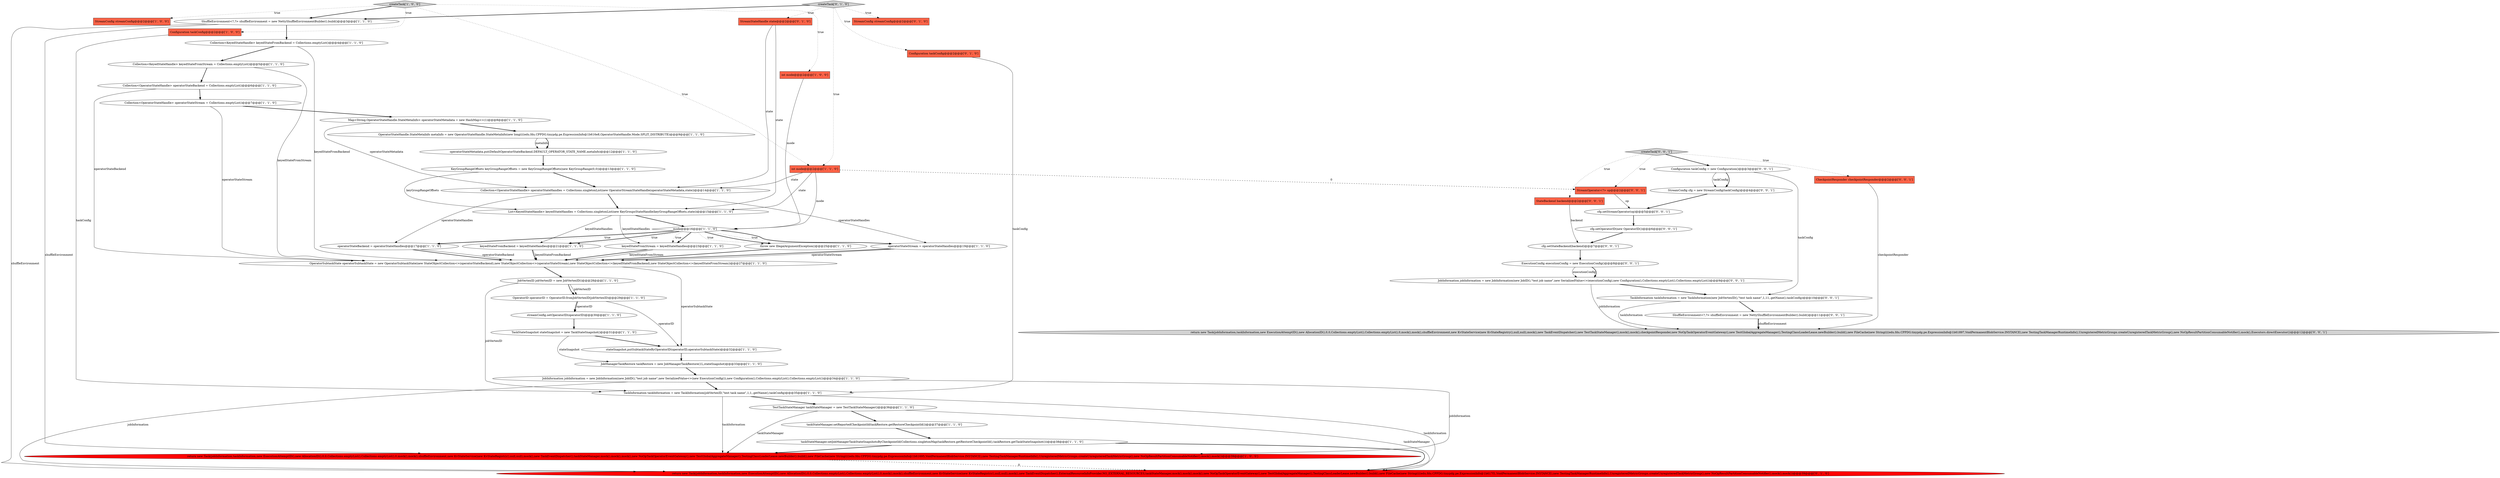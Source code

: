 digraph {
37 [style = filled, label = "StreamStateHandle state@@@2@@@['0', '1', '0']", fillcolor = tomato, shape = box image = "AAA0AAABBB2BBB"];
34 [style = filled, label = "throw new IllegalArgumentException()@@@25@@@['1', '1', '0']", fillcolor = white, shape = ellipse image = "AAA0AAABBB1BBB"];
6 [style = filled, label = "Map<String,OperatorStateHandle.StateMetaInfo> operatorStateMetadata = new HashMap<>(1)@@@8@@@['1', '1', '0']", fillcolor = white, shape = ellipse image = "AAA0AAABBB1BBB"];
40 [style = filled, label = "JobInformation jobInformation = new JobInformation(new JobID(),\"test job name\",new SerializedValue<>(executionConfig),new Configuration(),Collections.emptyList(),Collections.emptyList())@@@9@@@['0', '0', '1']", fillcolor = white, shape = ellipse image = "AAA0AAABBB3BBB"];
19 [style = filled, label = "operatorStateStream = operatorStateHandles@@@19@@@['1', '1', '0']", fillcolor = white, shape = ellipse image = "AAA0AAABBB1BBB"];
7 [style = filled, label = "taskStateManager.setJobManagerTaskStateSnapshotsByCheckpointId(Collections.singletonMap(taskRestore.getRestoreCheckpointId(),taskRestore.getTaskStateSnapshot()))@@@38@@@['1', '1', '0']", fillcolor = white, shape = ellipse image = "AAA0AAABBB1BBB"];
22 [style = filled, label = "OperatorStateHandle.StateMetaInfo metaInfo = new OperatorStateHandle.StateMetaInfo(new long((((edu.fdu.CPPDG.tinypdg.pe.ExpressionInfo@1b616e8,OperatorStateHandle.Mode.SPLIT_DISTRIBUTE)@@@9@@@['1', '1', '0']", fillcolor = white, shape = ellipse image = "AAA0AAABBB1BBB"];
9 [style = filled, label = "Configuration taskConfig@@@2@@@['1', '0', '0']", fillcolor = tomato, shape = box image = "AAA0AAABBB1BBB"];
26 [style = filled, label = "Collection<KeyedStateHandle> keyedStateFromStream = Collections.emptyList()@@@5@@@['1', '1', '0']", fillcolor = white, shape = ellipse image = "AAA0AAABBB1BBB"];
8 [style = filled, label = "JobVertexID jobVertexID = new JobVertexID()@@@28@@@['1', '1', '0']", fillcolor = white, shape = ellipse image = "AAA0AAABBB1BBB"];
43 [style = filled, label = "return new Task(jobInformation,taskInformation,new ExecutionAttemptID(),new AllocationID(),0,0,Collections.emptyList(),Collections.emptyList(),0,mock(),mock(),shuffleEnvironment,new KvStateService(new KvStateRegistry(),null,null),mock(),new TaskEventDispatcher(),new TestTaskStateManager(),mock(),mock(),checkpointResponder,new NoOpTaskOperatorEventGateway(),new TestGlobalAggregateManager(),TestingClassLoaderLease.newBuilder().build(),new FileCache(new String((((edu.fdu.CPPDG.tinypdg.pe.ExpressionInfo@1b61897,VoidPermanentBlobService.INSTANCE),new TestingTaskManagerRuntimeInfo(),UnregisteredMetricGroups.createUnregisteredTaskMetricGroup(),new NoOpResultPartitionConsumableNotifier(),mock(),Executors.directExecutor())@@@12@@@['0', '0', '1']", fillcolor = lightgray, shape = ellipse image = "AAA0AAABBB3BBB"];
47 [style = filled, label = "createTask['0', '0', '1']", fillcolor = lightgray, shape = diamond image = "AAA0AAABBB3BBB"];
51 [style = filled, label = "ExecutionConfig executionConfig = new ExecutionConfig()@@@8@@@['0', '0', '1']", fillcolor = white, shape = ellipse image = "AAA0AAABBB3BBB"];
20 [style = filled, label = "OperatorID operatorID = OperatorID.fromJobVertexID(jobVertexID)@@@29@@@['1', '1', '0']", fillcolor = white, shape = ellipse image = "AAA0AAABBB1BBB"];
15 [style = filled, label = "KeyGroupRangeOffsets keyGroupRangeOffsets = new KeyGroupRangeOffsets(new KeyGroupRange(0,0))@@@13@@@['1', '1', '0']", fillcolor = white, shape = ellipse image = "AAA0AAABBB1BBB"];
49 [style = filled, label = "Configuration taskConfig = new Configuration()@@@3@@@['0', '0', '1']", fillcolor = white, shape = ellipse image = "AAA0AAABBB3BBB"];
41 [style = filled, label = "TaskInformation taskInformation = new TaskInformation(new JobVertexID(),\"test task name\",1,11,.getName(),taskConfig)@@@10@@@['0', '0', '1']", fillcolor = white, shape = ellipse image = "AAA0AAABBB3BBB"];
3 [style = filled, label = "StreamConfig streamConfig@@@2@@@['1', '0', '0']", fillcolor = tomato, shape = box image = "AAA0AAABBB1BBB"];
24 [style = filled, label = "JobManagerTaskRestore taskRestore = new JobManagerTaskRestore(1L,stateSnapshot)@@@33@@@['1', '1', '0']", fillcolor = white, shape = ellipse image = "AAA0AAABBB1BBB"];
52 [style = filled, label = "StreamConfig cfg = new StreamConfig(taskConfig)@@@4@@@['0', '0', '1']", fillcolor = white, shape = ellipse image = "AAA0AAABBB3BBB"];
21 [style = filled, label = "int mode@@@2@@@['1', '1', '0']", fillcolor = tomato, shape = box image = "AAA0AAABBB1BBB"];
12 [style = filled, label = "OperatorSubtaskState operatorSubtaskState = new OperatorSubtaskState(new StateObjectCollection<>(operatorStateBackend),new StateObjectCollection<>(operatorStateStream),new StateObjectCollection<>(keyedStateFromBackend),new StateObjectCollection<>(keyedStateFromStream))@@@27@@@['1', '1', '0']", fillcolor = white, shape = ellipse image = "AAA0AAABBB1BBB"];
14 [style = filled, label = "stateSnapshot.putSubtaskStateByOperatorID(operatorID,operatorSubtaskState)@@@32@@@['1', '1', '0']", fillcolor = white, shape = ellipse image = "AAA0AAABBB1BBB"];
48 [style = filled, label = "CheckpointResponder checkpointResponder@@@2@@@['0', '0', '1']", fillcolor = tomato, shape = box image = "AAA0AAABBB3BBB"];
29 [style = filled, label = "operatorStateMetadata.put(DefaultOperatorStateBackend.DEFAULT_OPERATOR_STATE_NAME,metaInfo)@@@12@@@['1', '1', '0']", fillcolor = white, shape = ellipse image = "AAA0AAABBB1BBB"];
33 [style = filled, label = "Collection<OperatorStateHandle> operatorStateStream = Collections.emptyList()@@@7@@@['1', '1', '0']", fillcolor = white, shape = ellipse image = "AAA0AAABBB1BBB"];
11 [style = filled, label = "TaskStateSnapshot stateSnapshot = new TaskStateSnapshot()@@@31@@@['1', '1', '0']", fillcolor = white, shape = ellipse image = "AAA0AAABBB1BBB"];
38 [style = filled, label = "Configuration taskConfig@@@2@@@['0', '1', '0']", fillcolor = tomato, shape = box image = "AAA0AAABBB2BBB"];
53 [style = filled, label = "cfg.setStateBackend(backend)@@@7@@@['0', '0', '1']", fillcolor = white, shape = ellipse image = "AAA0AAABBB3BBB"];
30 [style = filled, label = "streamConfig.setOperatorID(operatorID)@@@30@@@['1', '1', '0']", fillcolor = white, shape = ellipse image = "AAA0AAABBB1BBB"];
17 [style = filled, label = "mode@@@16@@@['1', '1', '0']", fillcolor = white, shape = diamond image = "AAA0AAABBB1BBB"];
0 [style = filled, label = "Collection<KeyedStateHandle> keyedStateFromBackend = Collections.emptyList()@@@4@@@['1', '1', '0']", fillcolor = white, shape = ellipse image = "AAA0AAABBB1BBB"];
35 [style = filled, label = "return new Task(jobInformation,taskInformation,new ExecutionAttemptID(),new AllocationID(),0,0,Collections.emptyList(),Collections.emptyList(),0,mock(),mock(),shuffleEnvironment,new KvStateService(new KvStateRegistry(),null,null),mock(),new TaskEventDispatcher(),ExternalResourceInfoProvider.NO_EXTERNAL_RESOURCES,taskStateManager,mock(),mock(),mock(),new NoOpTaskOperatorEventGateway(),new TestGlobalAggregateManager(),TestingClassLoaderLease.newBuilder().build(),new FileCache(new String((((edu.fdu.CPPDG.tinypdg.pe.ExpressionInfo@1b617f1,VoidPermanentBlobService.INSTANCE),new TestingTaskManagerRuntimeInfo(),UnregisteredMetricGroups.createUnregisteredTaskMetricGroup(),new NoOpResultPartitionConsumableNotifier(),mock(),mock())@@@39@@@['0', '1', '0']", fillcolor = red, shape = ellipse image = "AAA1AAABBB2BBB"];
28 [style = filled, label = "createTask['1', '0', '0']", fillcolor = lightgray, shape = diamond image = "AAA0AAABBB1BBB"];
44 [style = filled, label = "cfg.setOperatorID(new OperatorID())@@@6@@@['0', '0', '1']", fillcolor = white, shape = ellipse image = "AAA0AAABBB3BBB"];
18 [style = filled, label = "TestTaskStateManager taskStateManager = new TestTaskStateManager()@@@36@@@['1', '1', '0']", fillcolor = white, shape = ellipse image = "AAA0AAABBB1BBB"];
45 [style = filled, label = "StateBackend backend@@@2@@@['0', '0', '1']", fillcolor = tomato, shape = box image = "AAA0AAABBB3BBB"];
50 [style = filled, label = "StreamOperator<?> op@@@2@@@['0', '0', '1']", fillcolor = tomato, shape = box image = "AAA0AAABBB3BBB"];
1 [style = filled, label = "Collection<OperatorStateHandle> operatorStateBackend = Collections.emptyList()@@@6@@@['1', '1', '0']", fillcolor = white, shape = ellipse image = "AAA0AAABBB1BBB"];
4 [style = filled, label = "List<KeyedStateHandle> keyedStateHandles = Collections.singletonList(new KeyGroupsStateHandle(keyGroupRangeOffsets,state))@@@15@@@['1', '1', '0']", fillcolor = white, shape = ellipse image = "AAA0AAABBB1BBB"];
16 [style = filled, label = "ShuffleEnvironment<?,?> shuffleEnvironment = new NettyShuffleEnvironmentBuilder().build()@@@3@@@['1', '1', '0']", fillcolor = white, shape = ellipse image = "AAA0AAABBB1BBB"];
46 [style = filled, label = "cfg.setStreamOperator(op)@@@5@@@['0', '0', '1']", fillcolor = white, shape = ellipse image = "AAA0AAABBB3BBB"];
2 [style = filled, label = "Collection<OperatorStateHandle> operatorStateHandles = Collections.singletonList(new OperatorStreamStateHandle(operatorStateMetadata,state))@@@14@@@['1', '1', '0']", fillcolor = white, shape = ellipse image = "AAA0AAABBB1BBB"];
13 [style = filled, label = "keyedStateFromBackend = keyedStateHandles@@@21@@@['1', '1', '0']", fillcolor = white, shape = ellipse image = "AAA0AAABBB1BBB"];
10 [style = filled, label = "taskStateManager.setReportedCheckpointId(taskRestore.getRestoreCheckpointId())@@@37@@@['1', '1', '0']", fillcolor = white, shape = ellipse image = "AAA0AAABBB1BBB"];
31 [style = filled, label = "keyedStateFromStream = keyedStateHandles@@@23@@@['1', '1', '0']", fillcolor = white, shape = ellipse image = "AAA0AAABBB1BBB"];
32 [style = filled, label = "operatorStateBackend = operatorStateHandles@@@17@@@['1', '1', '0']", fillcolor = white, shape = ellipse image = "AAA0AAABBB1BBB"];
36 [style = filled, label = "StreamConfig streamConfig@@@2@@@['0', '1', '0']", fillcolor = tomato, shape = box image = "AAA0AAABBB2BBB"];
27 [style = filled, label = "JobInformation jobInformation = new JobInformation(new JobID(),\"test job name\",new SerializedValue<>(new ExecutionConfig()),new Configuration(),Collections.emptyList(),Collections.emptyList())@@@34@@@['1', '1', '0']", fillcolor = white, shape = ellipse image = "AAA0AAABBB1BBB"];
25 [style = filled, label = "TaskInformation taskInformation = new TaskInformation(jobVertexID,\"test task name\",1,1,.getName(),taskConfig)@@@35@@@['1', '1', '0']", fillcolor = white, shape = ellipse image = "AAA0AAABBB1BBB"];
39 [style = filled, label = "createTask['0', '1', '0']", fillcolor = lightgray, shape = diamond image = "AAA0AAABBB2BBB"];
42 [style = filled, label = "ShuffleEnvironment<?,?> shuffleEnvironment = new NettyShuffleEnvironmentBuilder().build()@@@11@@@['0', '0', '1']", fillcolor = white, shape = ellipse image = "AAA0AAABBB3BBB"];
5 [style = filled, label = "int mode@@@2@@@['1', '0', '0']", fillcolor = tomato, shape = box image = "AAA0AAABBB1BBB"];
23 [style = filled, label = "return new Task(jobInformation,taskInformation,new ExecutionAttemptID(),new AllocationID(),0,0,Collections.emptyList(),Collections.emptyList(),0,mock(),mock(),shuffleEnvironment,new KvStateService(new KvStateRegistry(),null,null),mock(),new TaskEventDispatcher(),taskStateManager,mock(),mock(),mock(),new NoOpTaskOperatorEventGateway(),new TestGlobalAggregateManager(),TestingClassLoaderLease.newBuilder().build(),new FileCache(new String((((edu.fdu.CPPDG.tinypdg.pe.ExpressionInfo@1b61695,VoidPermanentBlobService.INSTANCE),new TestingTaskManagerRuntimeInfo(),UnregisteredMetricGroups.createUnregisteredTaskMetricGroup(),new NoOpResultPartitionConsumableNotifier(),mock(),mock())@@@39@@@['1', '0', '0']", fillcolor = red, shape = ellipse image = "AAA1AAABBB1BBB"];
21->50 [style = dashed, label="0"];
2->19 [style = solid, label="operatorStateHandles"];
14->24 [style = bold, label=""];
29->15 [style = bold, label=""];
16->0 [style = bold, label=""];
22->29 [style = solid, label="metaInfo"];
39->36 [style = dotted, label="true"];
5->17 [style = solid, label="mode"];
11->14 [style = bold, label=""];
6->22 [style = bold, label=""];
28->21 [style = dotted, label="true"];
32->12 [style = bold, label=""];
25->35 [style = solid, label="taskInformation"];
7->35 [style = bold, label=""];
9->25 [style = solid, label="taskConfig"];
21->4 [style = solid, label="state"];
44->53 [style = bold, label=""];
27->23 [style = solid, label="jobInformation"];
47->49 [style = bold, label=""];
30->11 [style = bold, label=""];
1->33 [style = bold, label=""];
8->20 [style = bold, label=""];
13->12 [style = solid, label="keyedStateFromBackend"];
38->25 [style = solid, label="taskConfig"];
45->53 [style = solid, label="backend"];
17->34 [style = dotted, label="true"];
51->40 [style = solid, label="executionConfig"];
24->27 [style = bold, label=""];
27->25 [style = bold, label=""];
49->52 [style = solid, label="taskConfig"];
32->12 [style = solid, label="operatorStateBackend"];
19->12 [style = bold, label=""];
26->1 [style = bold, label=""];
23->35 [style = dashed, label="0"];
37->4 [style = solid, label="state"];
27->35 [style = solid, label="jobInformation"];
49->41 [style = solid, label="taskConfig"];
2->4 [style = bold, label=""];
10->7 [style = bold, label=""];
17->34 [style = bold, label=""];
13->12 [style = bold, label=""];
19->12 [style = solid, label="operatorStateStream"];
7->23 [style = bold, label=""];
28->9 [style = dotted, label="true"];
18->23 [style = solid, label="taskStateManager"];
4->13 [style = solid, label="keyedStateHandles"];
42->43 [style = solid, label="shuffleEnvironment"];
46->44 [style = bold, label=""];
18->35 [style = solid, label="taskStateManager"];
33->12 [style = solid, label="operatorStateStream"];
39->16 [style = bold, label=""];
47->48 [style = dotted, label="true"];
52->46 [style = bold, label=""];
4->17 [style = bold, label=""];
28->3 [style = dotted, label="true"];
25->18 [style = bold, label=""];
22->29 [style = bold, label=""];
12->14 [style = solid, label="operatorSubtaskState"];
2->32 [style = solid, label="operatorStateHandles"];
50->46 [style = solid, label="op"];
31->12 [style = bold, label=""];
31->12 [style = solid, label="keyedStateFromStream"];
51->40 [style = bold, label=""];
39->37 [style = dotted, label="true"];
6->2 [style = solid, label="operatorStateMetadata"];
8->25 [style = solid, label="jobVertexID"];
1->12 [style = solid, label="operatorStateBackend"];
18->10 [style = bold, label=""];
20->14 [style = solid, label="operatorID"];
40->43 [style = solid, label="jobInformation"];
12->8 [style = bold, label=""];
47->50 [style = dotted, label="true"];
21->17 [style = solid, label="mode"];
17->19 [style = dotted, label="true"];
16->23 [style = solid, label="shuffleEnvironment"];
17->13 [style = bold, label=""];
41->43 [style = solid, label="taskInformation"];
20->30 [style = solid, label="operatorID"];
39->21 [style = dotted, label="true"];
15->2 [style = bold, label=""];
42->43 [style = bold, label=""];
0->26 [style = bold, label=""];
53->51 [style = bold, label=""];
21->2 [style = solid, label="state"];
33->6 [style = bold, label=""];
17->31 [style = bold, label=""];
39->38 [style = dotted, label="true"];
15->4 [style = solid, label="keyGroupRangeOffsets"];
0->12 [style = solid, label="keyedStateFromBackend"];
47->45 [style = dotted, label="true"];
17->32 [style = bold, label=""];
34->12 [style = bold, label=""];
17->32 [style = dotted, label="true"];
28->16 [style = bold, label=""];
17->19 [style = bold, label=""];
26->12 [style = solid, label="keyedStateFromStream"];
17->31 [style = dotted, label="true"];
28->5 [style = dotted, label="true"];
25->23 [style = solid, label="taskInformation"];
4->31 [style = solid, label="keyedStateHandles"];
49->52 [style = bold, label=""];
8->20 [style = solid, label="jobVertexID"];
40->41 [style = bold, label=""];
16->35 [style = solid, label="shuffleEnvironment"];
11->24 [style = solid, label="stateSnapshot"];
20->30 [style = bold, label=""];
17->13 [style = dotted, label="true"];
37->2 [style = solid, label="state"];
48->43 [style = solid, label="checkpointResponder"];
41->42 [style = bold, label=""];
}

